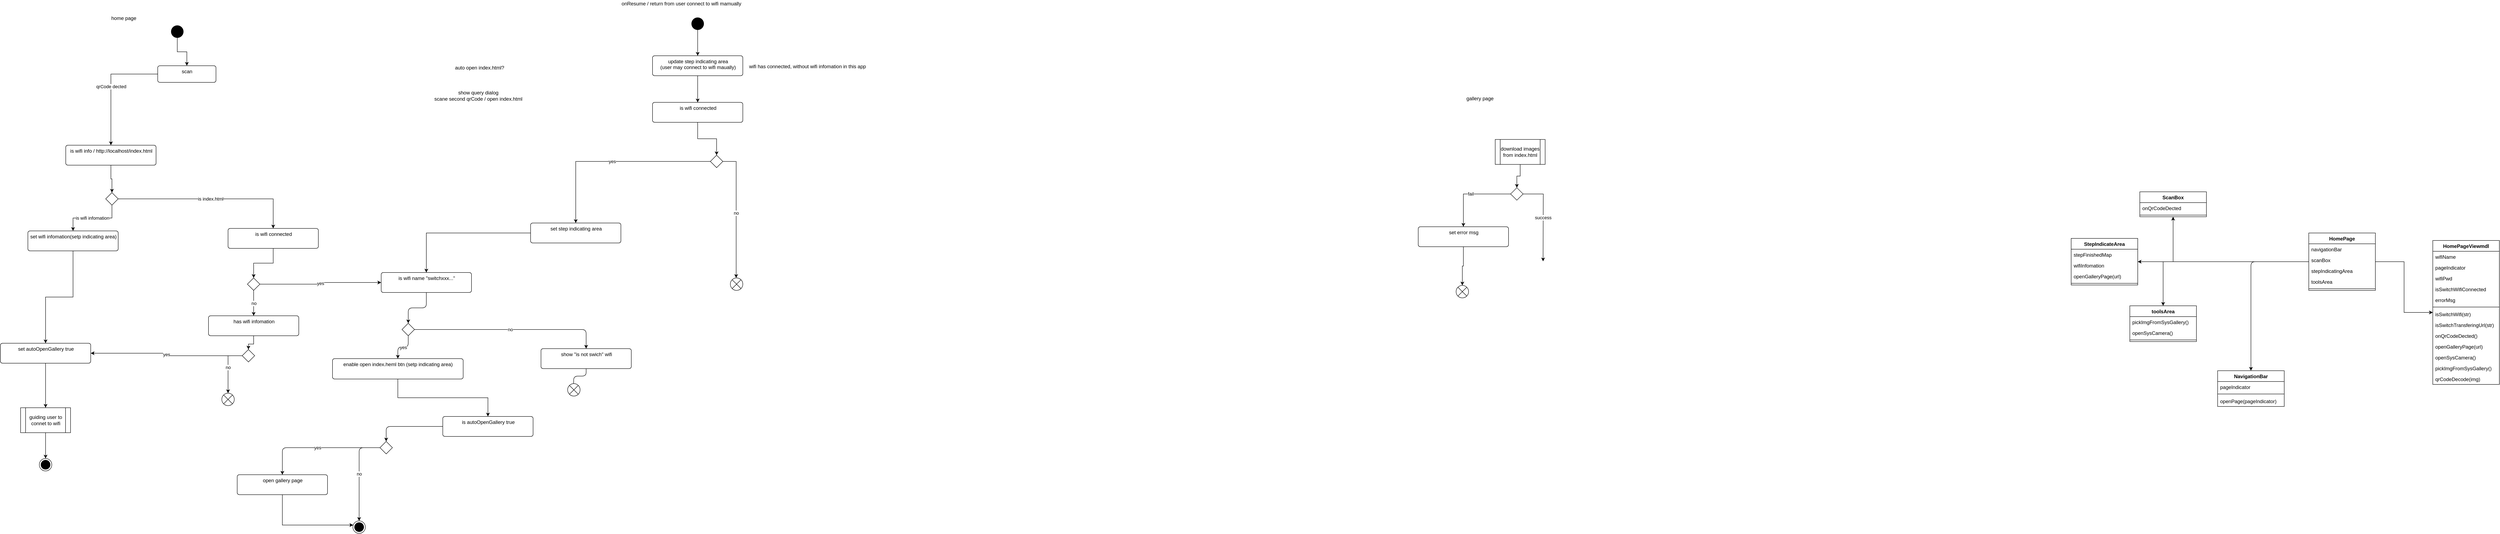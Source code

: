 <mxfile pages="2">
    <diagram id="OugZdQwrAI5UkNm7rxCM" name="HomePage">
        <mxGraphModel dx="7788" dy="1482" grid="0" gridSize="10" guides="1" tooltips="1" connect="1" arrows="1" fold="1" page="0" pageScale="1" pageWidth="1920" pageHeight="1200" math="0" shadow="0">
            <root>
                <mxCell id="0"/>
                <mxCell id="1" parent="0"/>
                <mxCell id="ylTdPXqiKwMk3hmAD5Xc-21" style="rounded=0;orthogonalLoop=1;jettySize=auto;html=1;edgeStyle=orthogonalEdgeStyle;" parent="1" source="ylTdPXqiKwMk3hmAD5Xc-1" target="ylTdPXqiKwMk3hmAD5Xc-5" edge="1">
                    <mxGeometry relative="1" as="geometry"/>
                </mxCell>
                <mxCell id="ylTdPXqiKwMk3hmAD5Xc-23" style="edgeStyle=orthogonalEdgeStyle;rounded=0;orthogonalLoop=1;jettySize=auto;html=1;" parent="1" source="ylTdPXqiKwMk3hmAD5Xc-1" target="ylTdPXqiKwMk3hmAD5Xc-13" edge="1">
                    <mxGeometry relative="1" as="geometry"/>
                </mxCell>
                <mxCell id="oOusf0a7onRS-khIVauf-1" style="edgeStyle=orthogonalEdgeStyle;rounded=0;orthogonalLoop=1;jettySize=auto;html=1;" parent="1" source="ylTdPXqiKwMk3hmAD5Xc-1" target="ylTdPXqiKwMk3hmAD5Xc-98" edge="1">
                    <mxGeometry relative="1" as="geometry"/>
                </mxCell>
                <mxCell id="2" style="edgeStyle=orthogonalEdgeStyle;html=1;" parent="1" source="ylTdPXqiKwMk3hmAD5Xc-1" target="ylTdPXqiKwMk3hmAD5Xc-17" edge="1">
                    <mxGeometry relative="1" as="geometry"/>
                </mxCell>
                <mxCell id="ylTdPXqiKwMk3hmAD5Xc-1" value="HomePage" style="swimlane;fontStyle=1;align=center;verticalAlign=top;childLayout=stackLayout;horizontal=1;startSize=26;horizontalStack=0;resizeParent=1;resizeParentMax=0;resizeLast=0;collapsible=1;marginBottom=0;" parent="1" vertex="1">
                    <mxGeometry x="-875" y="-525" width="160" height="138" as="geometry"/>
                </mxCell>
                <mxCell id="oOusf0a7onRS-khIVauf-19" value="navigationBar" style="text;strokeColor=none;fillColor=none;align=left;verticalAlign=top;spacingLeft=4;spacingRight=4;overflow=hidden;rotatable=0;points=[[0,0.5],[1,0.5]];portConstraint=eastwest;" parent="ylTdPXqiKwMk3hmAD5Xc-1" vertex="1">
                    <mxGeometry y="26" width="160" height="26" as="geometry"/>
                </mxCell>
                <mxCell id="oOusf0a7onRS-khIVauf-17" value="scanBox" style="text;strokeColor=none;fillColor=none;align=left;verticalAlign=top;spacingLeft=4;spacingRight=4;overflow=hidden;rotatable=0;points=[[0,0.5],[1,0.5]];portConstraint=eastwest;" parent="ylTdPXqiKwMk3hmAD5Xc-1" vertex="1">
                    <mxGeometry y="52" width="160" height="26" as="geometry"/>
                </mxCell>
                <mxCell id="oOusf0a7onRS-khIVauf-18" value="stepIndicatingArea" style="text;strokeColor=none;fillColor=none;align=left;verticalAlign=top;spacingLeft=4;spacingRight=4;overflow=hidden;rotatable=0;points=[[0,0.5],[1,0.5]];portConstraint=eastwest;" parent="ylTdPXqiKwMk3hmAD5Xc-1" vertex="1">
                    <mxGeometry y="78" width="160" height="26" as="geometry"/>
                </mxCell>
                <mxCell id="3" value="toolsArea" style="text;strokeColor=none;fillColor=none;align=left;verticalAlign=top;spacingLeft=4;spacingRight=4;overflow=hidden;rotatable=0;points=[[0,0.5],[1,0.5]];portConstraint=eastwest;" parent="ylTdPXqiKwMk3hmAD5Xc-1" vertex="1">
                    <mxGeometry y="104" width="160" height="26" as="geometry"/>
                </mxCell>
                <mxCell id="ylTdPXqiKwMk3hmAD5Xc-3" value="" style="line;strokeWidth=1;fillColor=none;align=left;verticalAlign=middle;spacingTop=-1;spacingLeft=3;spacingRight=3;rotatable=0;labelPosition=right;points=[];portConstraint=eastwest;strokeColor=inherit;" parent="ylTdPXqiKwMk3hmAD5Xc-1" vertex="1">
                    <mxGeometry y="130" width="160" height="8" as="geometry"/>
                </mxCell>
                <mxCell id="ylTdPXqiKwMk3hmAD5Xc-5" value="ScanBox" style="swimlane;fontStyle=1;align=center;verticalAlign=top;childLayout=stackLayout;horizontal=1;startSize=26;horizontalStack=0;resizeParent=1;resizeParentMax=0;resizeLast=0;collapsible=1;marginBottom=0;" parent="1" vertex="1">
                    <mxGeometry x="-1281" y="-624" width="160" height="60" as="geometry"/>
                </mxCell>
                <mxCell id="ylTdPXqiKwMk3hmAD5Xc-6" value="onQrCodeDected" style="text;strokeColor=none;fillColor=none;align=left;verticalAlign=top;spacingLeft=4;spacingRight=4;overflow=hidden;rotatable=0;points=[[0,0.5],[1,0.5]];portConstraint=eastwest;" parent="ylTdPXqiKwMk3hmAD5Xc-5" vertex="1">
                    <mxGeometry y="26" width="160" height="26" as="geometry"/>
                </mxCell>
                <mxCell id="ylTdPXqiKwMk3hmAD5Xc-7" value="" style="line;strokeWidth=1;fillColor=none;align=left;verticalAlign=middle;spacingTop=-1;spacingLeft=3;spacingRight=3;rotatable=0;labelPosition=right;points=[];portConstraint=eastwest;strokeColor=inherit;" parent="ylTdPXqiKwMk3hmAD5Xc-5" vertex="1">
                    <mxGeometry y="52" width="160" height="8" as="geometry"/>
                </mxCell>
                <mxCell id="ylTdPXqiKwMk3hmAD5Xc-9" value="StepIndicateArea" style="swimlane;fontStyle=1;align=center;verticalAlign=top;childLayout=stackLayout;horizontal=1;startSize=26;horizontalStack=0;resizeParent=1;resizeParentMax=0;resizeLast=0;collapsible=1;marginBottom=0;" parent="1" vertex="1">
                    <mxGeometry x="-1446" y="-512" width="160" height="112" as="geometry"/>
                </mxCell>
                <mxCell id="ylTdPXqiKwMk3hmAD5Xc-14" value="stepFinishedMap" style="text;strokeColor=none;fillColor=none;align=left;verticalAlign=top;spacingLeft=4;spacingRight=4;overflow=hidden;rotatable=0;points=[[0,0.5],[1,0.5]];portConstraint=eastwest;" parent="ylTdPXqiKwMk3hmAD5Xc-9" vertex="1">
                    <mxGeometry y="26" width="160" height="26" as="geometry"/>
                </mxCell>
                <mxCell id="oOusf0a7onRS-khIVauf-9" value="wifiInfomation" style="text;strokeColor=none;fillColor=none;align=left;verticalAlign=top;spacingLeft=4;spacingRight=4;overflow=hidden;rotatable=0;points=[[0,0.5],[1,0.5]];portConstraint=eastwest;" parent="ylTdPXqiKwMk3hmAD5Xc-9" vertex="1">
                    <mxGeometry y="52" width="160" height="26" as="geometry"/>
                </mxCell>
                <mxCell id="oOusf0a7onRS-khIVauf-4" value="openGalleryPage(url)" style="text;strokeColor=none;fillColor=none;align=left;verticalAlign=top;spacingLeft=4;spacingRight=4;overflow=hidden;rotatable=0;points=[[0,0.5],[1,0.5]];portConstraint=eastwest;" parent="ylTdPXqiKwMk3hmAD5Xc-9" vertex="1">
                    <mxGeometry y="78" width="160" height="26" as="geometry"/>
                </mxCell>
                <mxCell id="ylTdPXqiKwMk3hmAD5Xc-11" value="" style="line;strokeWidth=1;fillColor=none;align=left;verticalAlign=middle;spacingTop=-1;spacingLeft=3;spacingRight=3;rotatable=0;labelPosition=right;points=[];portConstraint=eastwest;strokeColor=inherit;" parent="ylTdPXqiKwMk3hmAD5Xc-9" vertex="1">
                    <mxGeometry y="104" width="160" height="8" as="geometry"/>
                </mxCell>
                <mxCell id="ylTdPXqiKwMk3hmAD5Xc-13" value="toolsArea" style="swimlane;fontStyle=1;align=center;verticalAlign=top;childLayout=stackLayout;horizontal=1;startSize=26;horizontalStack=0;resizeParent=1;resizeParentMax=0;resizeLast=0;collapsible=1;marginBottom=0;" parent="1" vertex="1">
                    <mxGeometry x="-1305" y="-350" width="160" height="86" as="geometry"/>
                </mxCell>
                <mxCell id="oOusf0a7onRS-khIVauf-8" value="pickImgFromSysGallery()" style="text;strokeColor=none;fillColor=none;align=left;verticalAlign=top;spacingLeft=4;spacingRight=4;overflow=hidden;rotatable=0;points=[[0,0.5],[1,0.5]];portConstraint=eastwest;" parent="ylTdPXqiKwMk3hmAD5Xc-13" vertex="1">
                    <mxGeometry y="26" width="160" height="26" as="geometry"/>
                </mxCell>
                <mxCell id="oOusf0a7onRS-khIVauf-5" value="openSysCamera()" style="text;strokeColor=none;fillColor=none;align=left;verticalAlign=top;spacingLeft=4;spacingRight=4;overflow=hidden;rotatable=0;points=[[0,0.5],[1,0.5]];portConstraint=eastwest;" parent="ylTdPXqiKwMk3hmAD5Xc-13" vertex="1">
                    <mxGeometry y="52" width="160" height="26" as="geometry"/>
                </mxCell>
                <mxCell id="ylTdPXqiKwMk3hmAD5Xc-15" value="" style="line;strokeWidth=1;fillColor=none;align=left;verticalAlign=middle;spacingTop=-1;spacingLeft=3;spacingRight=3;rotatable=0;labelPosition=right;points=[];portConstraint=eastwest;strokeColor=inherit;" parent="ylTdPXqiKwMk3hmAD5Xc-13" vertex="1">
                    <mxGeometry y="78" width="160" height="8" as="geometry"/>
                </mxCell>
                <mxCell id="ylTdPXqiKwMk3hmAD5Xc-17" value="NavigationBar" style="swimlane;fontStyle=1;align=center;verticalAlign=top;childLayout=stackLayout;horizontal=1;startSize=26;horizontalStack=0;resizeParent=1;resizeParentMax=0;resizeLast=0;collapsible=1;marginBottom=0;" parent="1" vertex="1">
                    <mxGeometry x="-1094" y="-194" width="160" height="86" as="geometry"/>
                </mxCell>
                <mxCell id="oOusf0a7onRS-khIVauf-6" value="pageIndicator" style="text;strokeColor=none;fillColor=none;align=left;verticalAlign=top;spacingLeft=4;spacingRight=4;overflow=hidden;rotatable=0;points=[[0,0.5],[1,0.5]];portConstraint=eastwest;" parent="ylTdPXqiKwMk3hmAD5Xc-17" vertex="1">
                    <mxGeometry y="26" width="160" height="26" as="geometry"/>
                </mxCell>
                <mxCell id="ylTdPXqiKwMk3hmAD5Xc-19" value="" style="line;strokeWidth=1;fillColor=none;align=left;verticalAlign=middle;spacingTop=-1;spacingLeft=3;spacingRight=3;rotatable=0;labelPosition=right;points=[];portConstraint=eastwest;strokeColor=inherit;" parent="ylTdPXqiKwMk3hmAD5Xc-17" vertex="1">
                    <mxGeometry y="52" width="160" height="8" as="geometry"/>
                </mxCell>
                <mxCell id="ylTdPXqiKwMk3hmAD5Xc-18" value="openPage(pageIndicator)" style="text;strokeColor=none;fillColor=none;align=left;verticalAlign=top;spacingLeft=4;spacingRight=4;overflow=hidden;rotatable=0;points=[[0,0.5],[1,0.5]];portConstraint=eastwest;" parent="ylTdPXqiKwMk3hmAD5Xc-17" vertex="1">
                    <mxGeometry y="60" width="160" height="26" as="geometry"/>
                </mxCell>
                <mxCell id="ylTdPXqiKwMk3hmAD5Xc-22" style="edgeStyle=orthogonalEdgeStyle;rounded=0;orthogonalLoop=1;jettySize=auto;html=1;" parent="1" source="ylTdPXqiKwMk3hmAD5Xc-1" target="ylTdPXqiKwMk3hmAD5Xc-9" edge="1">
                    <mxGeometry relative="1" as="geometry">
                        <mxPoint x="-875" y="-480.845" as="sourcePoint"/>
                    </mxGeometry>
                </mxCell>
                <mxCell id="ylTdPXqiKwMk3hmAD5Xc-82" style="edgeStyle=orthogonalEdgeStyle;rounded=0;orthogonalLoop=1;jettySize=auto;html=1;" parent="1" source="8" target="ylTdPXqiKwMk3hmAD5Xc-28" edge="1">
                    <mxGeometry relative="1" as="geometry">
                        <mxPoint x="-5971.283" y="-988.003" as="sourcePoint"/>
                    </mxGeometry>
                </mxCell>
                <mxCell id="ylTdPXqiKwMk3hmAD5Xc-28" value="scan" style="html=1;align=center;verticalAlign=top;rounded=1;absoluteArcSize=1;arcSize=10;dashed=0;" parent="1" vertex="1">
                    <mxGeometry x="-6044" y="-927" width="140" height="40" as="geometry"/>
                </mxCell>
                <mxCell id="ylTdPXqiKwMk3hmAD5Xc-37" style="rounded=0;orthogonalLoop=1;jettySize=auto;html=1;edgeStyle=orthogonalEdgeStyle;" parent="1" source="ylTdPXqiKwMk3hmAD5Xc-29" target="ylTdPXqiKwMk3hmAD5Xc-36" edge="1">
                    <mxGeometry relative="1" as="geometry"/>
                </mxCell>
                <mxCell id="ylTdPXqiKwMk3hmAD5Xc-29" value="is wifi info / http://localhost/index.html" style="html=1;align=center;verticalAlign=top;rounded=1;absoluteArcSize=1;arcSize=10;dashed=0;" parent="1" vertex="1">
                    <mxGeometry x="-6265" y="-736" width="217" height="48" as="geometry"/>
                </mxCell>
                <mxCell id="ylTdPXqiKwMk3hmAD5Xc-34" value="qrCode dected" style="edgeStyle=orthogonalEdgeStyle;rounded=0;orthogonalLoop=1;jettySize=auto;html=1;" parent="1" source="ylTdPXqiKwMk3hmAD5Xc-28" target="ylTdPXqiKwMk3hmAD5Xc-29" edge="1">
                    <mxGeometry relative="1" as="geometry">
                        <mxPoint x="-6120.669" y="-822.669" as="sourcePoint"/>
                    </mxGeometry>
                </mxCell>
                <mxCell id="ylTdPXqiKwMk3hmAD5Xc-39" value="is wifi infomation" style="edgeStyle=orthogonalEdgeStyle;rounded=0;orthogonalLoop=1;jettySize=auto;html=1;" parent="1" source="ylTdPXqiKwMk3hmAD5Xc-36" target="ylTdPXqiKwMk3hmAD5Xc-38" edge="1">
                    <mxGeometry relative="1" as="geometry"/>
                </mxCell>
                <mxCell id="ylTdPXqiKwMk3hmAD5Xc-62" value="is index.html" style="edgeStyle=orthogonalEdgeStyle;rounded=0;orthogonalLoop=1;jettySize=auto;html=1;" parent="1" source="ylTdPXqiKwMk3hmAD5Xc-36" target="ylTdPXqiKwMk3hmAD5Xc-54" edge="1">
                    <mxGeometry relative="1" as="geometry"/>
                </mxCell>
                <mxCell id="ylTdPXqiKwMk3hmAD5Xc-36" value="" style="rhombus;" parent="1" vertex="1">
                    <mxGeometry x="-6169" y="-622" width="30" height="30" as="geometry"/>
                </mxCell>
                <mxCell id="ylTdPXqiKwMk3hmAD5Xc-43" style="edgeStyle=orthogonalEdgeStyle;rounded=0;orthogonalLoop=1;jettySize=auto;html=1;entryX=0.5;entryY=0;entryDx=0;entryDy=0;" parent="1" source="ylTdPXqiKwMk3hmAD5Xc-38" target="31" edge="1">
                    <mxGeometry relative="1" as="geometry">
                        <mxPoint x="-6291.5" y="-436" as="targetPoint"/>
                    </mxGeometry>
                </mxCell>
                <mxCell id="ylTdPXqiKwMk3hmAD5Xc-38" value="set wifi infomation(setp indicating area)" style="html=1;align=center;verticalAlign=top;rounded=1;absoluteArcSize=1;arcSize=10;dashed=0;" parent="1" vertex="1">
                    <mxGeometry x="-6356" y="-530" width="217" height="48" as="geometry"/>
                </mxCell>
                <mxCell id="ylTdPXqiKwMk3hmAD5Xc-48" style="edgeStyle=orthogonalEdgeStyle;rounded=0;orthogonalLoop=1;jettySize=auto;html=1;" parent="1" source="ylTdPXqiKwMk3hmAD5Xc-89" target="ylTdPXqiKwMk3hmAD5Xc-44" edge="1">
                    <mxGeometry relative="1" as="geometry">
                        <mxPoint x="-4688" y="-768" as="sourcePoint"/>
                    </mxGeometry>
                </mxCell>
                <mxCell id="ylTdPXqiKwMk3hmAD5Xc-50" value="yes" style="edgeStyle=orthogonalEdgeStyle;rounded=0;orthogonalLoop=1;jettySize=auto;html=1;" parent="1" source="ylTdPXqiKwMk3hmAD5Xc-44" target="ylTdPXqiKwMk3hmAD5Xc-49" edge="1">
                    <mxGeometry relative="1" as="geometry"/>
                </mxCell>
                <mxCell id="ylTdPXqiKwMk3hmAD5Xc-52" value="no" style="edgeStyle=orthogonalEdgeStyle;rounded=0;orthogonalLoop=1;jettySize=auto;html=1;" parent="1" source="ylTdPXqiKwMk3hmAD5Xc-44" target="21" edge="1">
                    <mxGeometry relative="1" as="geometry">
                        <mxPoint x="-4548" y="-512" as="targetPoint"/>
                        <Array as="points">
                            <mxPoint x="-4654" y="-697"/>
                            <mxPoint x="-4654" y="-416"/>
                        </Array>
                    </mxGeometry>
                </mxCell>
                <mxCell id="ylTdPXqiKwMk3hmAD5Xc-44" value="" style="rhombus;" parent="1" vertex="1">
                    <mxGeometry x="-4716" y="-712" width="30" height="30" as="geometry"/>
                </mxCell>
                <mxCell id="ylTdPXqiKwMk3hmAD5Xc-45" value="onResume / return from user connect to wifi mamually" style="text;html=1;align=center;verticalAlign=middle;resizable=0;points=[];autosize=1;strokeColor=none;fillColor=none;" parent="1" vertex="1">
                    <mxGeometry x="-4935" y="-1085" width="297" height="18" as="geometry"/>
                </mxCell>
                <mxCell id="ylTdPXqiKwMk3hmAD5Xc-88" style="edgeStyle=orthogonalEdgeStyle;rounded=0;orthogonalLoop=1;jettySize=auto;html=1;" parent="1" source="ylTdPXqiKwMk3hmAD5Xc-46" target="ylTdPXqiKwMk3hmAD5Xc-89" edge="1">
                    <mxGeometry relative="1" as="geometry"/>
                </mxCell>
                <mxCell id="ylTdPXqiKwMk3hmAD5Xc-46" value="update step indicating area&lt;br&gt;(user may connect to wifi maually)" style="html=1;align=center;verticalAlign=top;rounded=1;absoluteArcSize=1;arcSize=10;dashed=0;" parent="1" vertex="1">
                    <mxGeometry x="-4855" y="-951" width="217" height="48" as="geometry"/>
                </mxCell>
                <mxCell id="ylTdPXqiKwMk3hmAD5Xc-94" style="edgeStyle=orthogonalEdgeStyle;rounded=0;orthogonalLoop=1;jettySize=auto;html=1;" parent="1" source="ylTdPXqiKwMk3hmAD5Xc-49" target="ylTdPXqiKwMk3hmAD5Xc-92" edge="1">
                    <mxGeometry relative="1" as="geometry"/>
                </mxCell>
                <mxCell id="ylTdPXqiKwMk3hmAD5Xc-49" value="set step indicating area" style="html=1;align=center;verticalAlign=top;rounded=1;absoluteArcSize=1;arcSize=10;dashed=0;" parent="1" vertex="1">
                    <mxGeometry x="-5148" y="-549" width="217" height="48" as="geometry"/>
                </mxCell>
                <mxCell id="ylTdPXqiKwMk3hmAD5Xc-78" style="edgeStyle=orthogonalEdgeStyle;rounded=0;orthogonalLoop=1;jettySize=auto;html=1;" parent="1" source="ylTdPXqiKwMk3hmAD5Xc-51" target="ylTdPXqiKwMk3hmAD5Xc-79" edge="1">
                    <mxGeometry relative="1" as="geometry">
                        <mxPoint x="-2973.87" y="-571.391" as="targetPoint"/>
                    </mxGeometry>
                </mxCell>
                <mxCell id="ylTdPXqiKwMk3hmAD5Xc-51" value="set error msg" style="html=1;align=center;verticalAlign=top;rounded=1;absoluteArcSize=1;arcSize=10;dashed=0;" parent="1" vertex="1">
                    <mxGeometry x="-3015" y="-540" width="217" height="48" as="geometry"/>
                </mxCell>
                <mxCell id="ylTdPXqiKwMk3hmAD5Xc-53" style="edgeStyle=orthogonalEdgeStyle;rounded=0;orthogonalLoop=1;jettySize=auto;html=1;" parent="1" source="ylTdPXqiKwMk3hmAD5Xc-54" target="ylTdPXqiKwMk3hmAD5Xc-67" edge="1">
                    <mxGeometry relative="1" as="geometry">
                        <mxPoint x="-5744" y="-421" as="targetPoint"/>
                    </mxGeometry>
                </mxCell>
                <mxCell id="ylTdPXqiKwMk3hmAD5Xc-54" value="is wifi connected" style="html=1;align=center;verticalAlign=top;rounded=1;absoluteArcSize=1;arcSize=10;dashed=0;" parent="1" vertex="1">
                    <mxGeometry x="-5875" y="-536" width="217" height="48" as="geometry"/>
                </mxCell>
                <mxCell id="ylTdPXqiKwMk3hmAD5Xc-55" style="edgeStyle=orthogonalEdgeStyle;rounded=0;orthogonalLoop=1;jettySize=auto;html=1;" parent="1" source="ylTdPXqiKwMk3hmAD5Xc-56" target="25" edge="1">
                    <mxGeometry relative="1" as="geometry">
                        <mxPoint x="-5479.218" y="-154.0" as="targetPoint"/>
                    </mxGeometry>
                </mxCell>
                <mxCell id="ylTdPXqiKwMk3hmAD5Xc-56" value="enable open index.heml btn (setp indicating area)" style="html=1;align=center;verticalAlign=top;rounded=1;absoluteArcSize=1;arcSize=10;dashed=0;" parent="1" vertex="1">
                    <mxGeometry x="-5624" y="-223" width="314" height="49" as="geometry"/>
                </mxCell>
                <mxCell id="ylTdPXqiKwMk3hmAD5Xc-57" value="success" style="edgeStyle=orthogonalEdgeStyle;rounded=0;orthogonalLoop=1;jettySize=auto;html=1;" parent="1" source="ylTdPXqiKwMk3hmAD5Xc-59" edge="1">
                    <mxGeometry relative="1" as="geometry">
                        <mxPoint x="-2715" y="-456.81" as="targetPoint"/>
                    </mxGeometry>
                </mxCell>
                <mxCell id="ylTdPXqiKwMk3hmAD5Xc-58" value="fail" style="edgeStyle=orthogonalEdgeStyle;rounded=0;orthogonalLoop=1;jettySize=auto;html=1;" parent="1" source="ylTdPXqiKwMk3hmAD5Xc-59" target="ylTdPXqiKwMk3hmAD5Xc-51" edge="1">
                    <mxGeometry relative="1" as="geometry">
                        <mxPoint x="-2506" y="-545.772" as="targetPoint"/>
                    </mxGeometry>
                </mxCell>
                <mxCell id="ylTdPXqiKwMk3hmAD5Xc-59" value="" style="rhombus;" parent="1" vertex="1">
                    <mxGeometry x="-2793" y="-633.81" width="30" height="30" as="geometry"/>
                </mxCell>
                <mxCell id="ylTdPXqiKwMk3hmAD5Xc-81" style="edgeStyle=orthogonalEdgeStyle;rounded=0;orthogonalLoop=1;jettySize=auto;html=1;" parent="1" source="ylTdPXqiKwMk3hmAD5Xc-60" target="9" edge="1">
                    <mxGeometry relative="1" as="geometry">
                        <mxPoint x="-5526.14" y="117.809" as="targetPoint"/>
                        <Array as="points">
                            <mxPoint x="-5744" y="177"/>
                        </Array>
                    </mxGeometry>
                </mxCell>
                <mxCell id="ylTdPXqiKwMk3hmAD5Xc-60" value="open gallery page" style="html=1;align=center;verticalAlign=top;rounded=1;absoluteArcSize=1;arcSize=10;dashed=0;" parent="1" vertex="1">
                    <mxGeometry x="-5853" y="56" width="217" height="48" as="geometry"/>
                </mxCell>
                <mxCell id="ylTdPXqiKwMk3hmAD5Xc-72" style="edgeStyle=orthogonalEdgeStyle;rounded=0;orthogonalLoop=1;jettySize=auto;html=1;" parent="1" source="ylTdPXqiKwMk3hmAD5Xc-66" target="ylTdPXqiKwMk3hmAD5Xc-69" edge="1">
                    <mxGeometry relative="1" as="geometry"/>
                </mxCell>
                <mxCell id="ylTdPXqiKwMk3hmAD5Xc-66" value="has wifi infomation" style="html=1;align=center;verticalAlign=top;rounded=1;absoluteArcSize=1;arcSize=10;dashed=0;" parent="1" vertex="1">
                    <mxGeometry x="-5922" y="-326" width="217" height="48" as="geometry"/>
                </mxCell>
                <mxCell id="ylTdPXqiKwMk3hmAD5Xc-68" value="no" style="rounded=0;orthogonalLoop=1;jettySize=auto;html=1;edgeStyle=orthogonalEdgeStyle;" parent="1" source="ylTdPXqiKwMk3hmAD5Xc-67" target="ylTdPXqiKwMk3hmAD5Xc-66" edge="1">
                    <mxGeometry relative="1" as="geometry"/>
                </mxCell>
                <mxCell id="ylTdPXqiKwMk3hmAD5Xc-71" value="yes" style="edgeStyle=orthogonalEdgeStyle;rounded=0;orthogonalLoop=1;jettySize=auto;html=1;" parent="1" source="ylTdPXqiKwMk3hmAD5Xc-67" target="ylTdPXqiKwMk3hmAD5Xc-92" edge="1">
                    <mxGeometry relative="1" as="geometry">
                        <mxPoint x="-5586.375" y="-331" as="targetPoint"/>
                    </mxGeometry>
                </mxCell>
                <mxCell id="ylTdPXqiKwMk3hmAD5Xc-67" value="" style="rhombus;" parent="1" vertex="1">
                    <mxGeometry x="-5828.5" y="-417" width="30" height="30" as="geometry"/>
                </mxCell>
                <mxCell id="ylTdPXqiKwMk3hmAD5Xc-73" value="yes" style="edgeStyle=orthogonalEdgeStyle;rounded=0;orthogonalLoop=1;jettySize=auto;html=1;" parent="1" source="ylTdPXqiKwMk3hmAD5Xc-69" target="31" edge="1">
                    <mxGeometry relative="1" as="geometry">
                        <mxPoint x="-6230.115" y="-388" as="targetPoint"/>
                    </mxGeometry>
                </mxCell>
                <mxCell id="ylTdPXqiKwMk3hmAD5Xc-74" value="no" style="edgeStyle=orthogonalEdgeStyle;rounded=0;orthogonalLoop=1;jettySize=auto;html=1;" parent="1" source="ylTdPXqiKwMk3hmAD5Xc-69" target="22" edge="1">
                    <mxGeometry relative="1" as="geometry">
                        <mxPoint x="-5848" y="-137" as="targetPoint"/>
                    </mxGeometry>
                </mxCell>
                <mxCell id="ylTdPXqiKwMk3hmAD5Xc-69" value="" style="rhombus;" parent="1" vertex="1">
                    <mxGeometry x="-5841" y="-245" width="30" height="30" as="geometry"/>
                </mxCell>
                <mxCell id="ylTdPXqiKwMk3hmAD5Xc-77" style="edgeStyle=orthogonalEdgeStyle;rounded=0;orthogonalLoop=1;jettySize=auto;html=1;" parent="1" source="ylTdPXqiKwMk3hmAD5Xc-76" target="ylTdPXqiKwMk3hmAD5Xc-59" edge="1">
                    <mxGeometry relative="1" as="geometry">
                        <mxPoint x="-2377" y="-618.812" as="sourcePoint"/>
                    </mxGeometry>
                </mxCell>
                <mxCell id="ylTdPXqiKwMk3hmAD5Xc-76" value="&lt;span style=&quot;&quot;&gt;download images from index.html&lt;/span&gt;" style="shape=process;whiteSpace=wrap;html=1;backgroundOutline=1;" parent="1" vertex="1">
                    <mxGeometry x="-2830" y="-749.81" width="120" height="60" as="geometry"/>
                </mxCell>
                <mxCell id="ylTdPXqiKwMk3hmAD5Xc-79" value="" style="shape=sumEllipse;perimeter=ellipsePerimeter;whiteSpace=wrap;html=1;backgroundOutline=1;" parent="1" vertex="1">
                    <mxGeometry x="-2924.0" y="-399.001" width="30" height="30" as="geometry"/>
                </mxCell>
                <mxCell id="ylTdPXqiKwMk3hmAD5Xc-85" style="edgeStyle=orthogonalEdgeStyle;rounded=0;orthogonalLoop=1;jettySize=auto;html=1;" parent="1" source="11" target="ylTdPXqiKwMk3hmAD5Xc-46" edge="1">
                    <mxGeometry relative="1" as="geometry">
                        <mxPoint x="-4753.083" y="-1019.028" as="sourcePoint"/>
                    </mxGeometry>
                </mxCell>
                <mxCell id="ylTdPXqiKwMk3hmAD5Xc-89" value="is wifi connected" style="html=1;align=center;verticalAlign=top;rounded=1;absoluteArcSize=1;arcSize=10;dashed=0;" parent="1" vertex="1">
                    <mxGeometry x="-4855" y="-839" width="217" height="48" as="geometry"/>
                </mxCell>
                <mxCell id="12" style="edgeStyle=orthogonalEdgeStyle;html=1;" edge="1" parent="1" source="ylTdPXqiKwMk3hmAD5Xc-92" target="14">
                    <mxGeometry relative="1" as="geometry"/>
                </mxCell>
                <mxCell id="ylTdPXqiKwMk3hmAD5Xc-92" value="is wifi name &quot;switchxxx...&quot;" style="html=1;align=center;verticalAlign=top;rounded=1;absoluteArcSize=1;arcSize=10;dashed=0;" parent="1" vertex="1">
                    <mxGeometry x="-5507" y="-430" width="217" height="48" as="geometry"/>
                </mxCell>
                <mxCell id="ylTdPXqiKwMk3hmAD5Xc-93" value="wifi has connected, without wifi infomation in this app" style="text;html=1;align=center;verticalAlign=middle;resizable=0;points=[];autosize=1;strokeColor=none;fillColor=none;" parent="1" vertex="1">
                    <mxGeometry x="-4633" y="-938" width="299" height="26" as="geometry"/>
                </mxCell>
                <mxCell id="ylTdPXqiKwMk3hmAD5Xc-96" value="auto open index.html?" style="text;html=1;align=center;verticalAlign=middle;resizable=0;points=[];autosize=1;strokeColor=none;fillColor=none;" parent="1" vertex="1">
                    <mxGeometry x="-5339" y="-935" width="136" height="26" as="geometry"/>
                </mxCell>
                <mxCell id="ylTdPXqiKwMk3hmAD5Xc-97" value="show query dialog&lt;br&gt;scane second qrCode / open index.html" style="text;html=1;align=center;verticalAlign=middle;resizable=0;points=[];autosize=1;strokeColor=none;fillColor=none;" parent="1" vertex="1">
                    <mxGeometry x="-5389" y="-876" width="229" height="41" as="geometry"/>
                </mxCell>
                <mxCell id="ylTdPXqiKwMk3hmAD5Xc-98" value="HomePageViewmdl" style="swimlane;fontStyle=1;align=center;verticalAlign=top;childLayout=stackLayout;horizontal=1;startSize=26;horizontalStack=0;resizeParent=1;resizeParentMax=0;resizeLast=0;collapsible=1;marginBottom=0;" parent="1" vertex="1">
                    <mxGeometry x="-577" y="-507" width="160" height="346" as="geometry"/>
                </mxCell>
                <mxCell id="ylTdPXqiKwMk3hmAD5Xc-99" value="wifiName" style="text;strokeColor=none;fillColor=none;align=left;verticalAlign=top;spacingLeft=4;spacingRight=4;overflow=hidden;rotatable=0;points=[[0,0.5],[1,0.5]];portConstraint=eastwest;" parent="ylTdPXqiKwMk3hmAD5Xc-98" vertex="1">
                    <mxGeometry y="26" width="160" height="26" as="geometry"/>
                </mxCell>
                <mxCell id="oOusf0a7onRS-khIVauf-16" value="pageIndicator" style="text;strokeColor=none;fillColor=none;align=left;verticalAlign=top;spacingLeft=4;spacingRight=4;overflow=hidden;rotatable=0;points=[[0,0.5],[1,0.5]];portConstraint=eastwest;" parent="ylTdPXqiKwMk3hmAD5Xc-98" vertex="1">
                    <mxGeometry y="52" width="160" height="26" as="geometry"/>
                </mxCell>
                <mxCell id="ylTdPXqiKwMk3hmAD5Xc-102" value="wifiPwd" style="text;strokeColor=none;fillColor=none;align=left;verticalAlign=top;spacingLeft=4;spacingRight=4;overflow=hidden;rotatable=0;points=[[0,0.5],[1,0.5]];portConstraint=eastwest;" parent="ylTdPXqiKwMk3hmAD5Xc-98" vertex="1">
                    <mxGeometry y="78" width="160" height="26" as="geometry"/>
                </mxCell>
                <mxCell id="ylTdPXqiKwMk3hmAD5Xc-103" value="isSwitchWifiConnected" style="text;strokeColor=none;fillColor=none;align=left;verticalAlign=top;spacingLeft=4;spacingRight=4;overflow=hidden;rotatable=0;points=[[0,0.5],[1,0.5]];portConstraint=eastwest;" parent="ylTdPXqiKwMk3hmAD5Xc-98" vertex="1">
                    <mxGeometry y="104" width="160" height="26" as="geometry"/>
                </mxCell>
                <mxCell id="ylTdPXqiKwMk3hmAD5Xc-109" value="errorMsg" style="text;strokeColor=none;fillColor=none;align=left;verticalAlign=top;spacingLeft=4;spacingRight=4;overflow=hidden;rotatable=0;points=[[0,0.5],[1,0.5]];portConstraint=eastwest;" parent="ylTdPXqiKwMk3hmAD5Xc-98" vertex="1">
                    <mxGeometry y="130" width="160" height="26" as="geometry"/>
                </mxCell>
                <mxCell id="ylTdPXqiKwMk3hmAD5Xc-100" value="" style="line;strokeWidth=1;fillColor=none;align=left;verticalAlign=middle;spacingTop=-1;spacingLeft=3;spacingRight=3;rotatable=0;labelPosition=right;points=[];portConstraint=eastwest;strokeColor=inherit;" parent="ylTdPXqiKwMk3hmAD5Xc-98" vertex="1">
                    <mxGeometry y="156" width="160" height="8" as="geometry"/>
                </mxCell>
                <mxCell id="ylTdPXqiKwMk3hmAD5Xc-106" value="isSwitchWifi(str)" style="text;strokeColor=none;fillColor=none;align=left;verticalAlign=top;spacingLeft=4;spacingRight=4;overflow=hidden;rotatable=0;points=[[0,0.5],[1,0.5]];portConstraint=eastwest;" parent="ylTdPXqiKwMk3hmAD5Xc-98" vertex="1">
                    <mxGeometry y="164" width="160" height="26" as="geometry"/>
                </mxCell>
                <mxCell id="ylTdPXqiKwMk3hmAD5Xc-107" value="isSwitchTransferingUrl(str)" style="text;strokeColor=none;fillColor=none;align=left;verticalAlign=top;spacingLeft=4;spacingRight=4;overflow=hidden;rotatable=0;points=[[0,0.5],[1,0.5]];portConstraint=eastwest;" parent="ylTdPXqiKwMk3hmAD5Xc-98" vertex="1">
                    <mxGeometry y="190" width="160" height="26" as="geometry"/>
                </mxCell>
                <mxCell id="oOusf0a7onRS-khIVauf-2" value="onQrCodeDected()" style="text;strokeColor=none;fillColor=none;align=left;verticalAlign=top;spacingLeft=4;spacingRight=4;overflow=hidden;rotatable=0;points=[[0,0.5],[1,0.5]];portConstraint=eastwest;" parent="ylTdPXqiKwMk3hmAD5Xc-98" vertex="1">
                    <mxGeometry y="216" width="160" height="26" as="geometry"/>
                </mxCell>
                <mxCell id="ylTdPXqiKwMk3hmAD5Xc-108" value="openGalleryPage(url)" style="text;strokeColor=none;fillColor=none;align=left;verticalAlign=top;spacingLeft=4;spacingRight=4;overflow=hidden;rotatable=0;points=[[0,0.5],[1,0.5]];portConstraint=eastwest;" parent="ylTdPXqiKwMk3hmAD5Xc-98" vertex="1">
                    <mxGeometry y="242" width="160" height="26" as="geometry"/>
                </mxCell>
                <mxCell id="ylTdPXqiKwMk3hmAD5Xc-101" value="openSysCamera()" style="text;strokeColor=none;fillColor=none;align=left;verticalAlign=top;spacingLeft=4;spacingRight=4;overflow=hidden;rotatable=0;points=[[0,0.5],[1,0.5]];portConstraint=eastwest;" parent="ylTdPXqiKwMk3hmAD5Xc-98" vertex="1">
                    <mxGeometry y="268" width="160" height="26" as="geometry"/>
                </mxCell>
                <mxCell id="ylTdPXqiKwMk3hmAD5Xc-104" value="pickImgFromSysGallery()" style="text;strokeColor=none;fillColor=none;align=left;verticalAlign=top;spacingLeft=4;spacingRight=4;overflow=hidden;rotatable=0;points=[[0,0.5],[1,0.5]];portConstraint=eastwest;" parent="ylTdPXqiKwMk3hmAD5Xc-98" vertex="1">
                    <mxGeometry y="294" width="160" height="26" as="geometry"/>
                </mxCell>
                <mxCell id="ylTdPXqiKwMk3hmAD5Xc-105" value="qrCodeDecode(img)" style="text;strokeColor=none;fillColor=none;align=left;verticalAlign=top;spacingLeft=4;spacingRight=4;overflow=hidden;rotatable=0;points=[[0,0.5],[1,0.5]];portConstraint=eastwest;" parent="ylTdPXqiKwMk3hmAD5Xc-98" vertex="1">
                    <mxGeometry y="320" width="160" height="26" as="geometry"/>
                </mxCell>
                <mxCell id="7" style="edgeStyle=orthogonalEdgeStyle;html=1;" edge="1" parent="1" source="5" target="6">
                    <mxGeometry relative="1" as="geometry"/>
                </mxCell>
                <mxCell id="5" value="&lt;span&gt;guiding user to connet to wifi&lt;/span&gt;" style="shape=process;whiteSpace=wrap;html=1;backgroundOutline=1;" vertex="1" parent="1">
                    <mxGeometry x="-6373.5" y="-105" width="120" height="60" as="geometry"/>
                </mxCell>
                <mxCell id="6" value="" style="ellipse;html=1;shape=endState;fillColor=#000000;strokeColor=#000000;" vertex="1" parent="1">
                    <mxGeometry x="-6328.5" y="17" width="30" height="30" as="geometry"/>
                </mxCell>
                <mxCell id="8" value="" style="ellipse;fillColor=#000000;strokeColor=none;" vertex="1" parent="1">
                    <mxGeometry x="-6012" y="-1024" width="30" height="30" as="geometry"/>
                </mxCell>
                <mxCell id="9" value="" style="ellipse;html=1;shape=endState;fillColor=#000000;strokeColor=#000000;" vertex="1" parent="1">
                    <mxGeometry x="-5575" y="167.0" width="30" height="30" as="geometry"/>
                </mxCell>
                <mxCell id="11" value="" style="ellipse;fillColor=#000000;strokeColor=none;" vertex="1" parent="1">
                    <mxGeometry x="-4761.5" y="-1043" width="30" height="30" as="geometry"/>
                </mxCell>
                <mxCell id="15" value="yes" style="edgeStyle=orthogonalEdgeStyle;html=1;" edge="1" parent="1" source="14" target="ylTdPXqiKwMk3hmAD5Xc-56">
                    <mxGeometry relative="1" as="geometry"/>
                </mxCell>
                <mxCell id="17" value="no" style="edgeStyle=orthogonalEdgeStyle;html=1;" edge="1" parent="1" source="14" target="16">
                    <mxGeometry relative="1" as="geometry"/>
                </mxCell>
                <mxCell id="14" value="" style="rhombus;" vertex="1" parent="1">
                    <mxGeometry x="-5457" y="-308" width="30" height="30" as="geometry"/>
                </mxCell>
                <mxCell id="20" style="edgeStyle=orthogonalEdgeStyle;html=1;entryX=0.483;entryY=0.551;entryDx=0;entryDy=0;entryPerimeter=0;" edge="1" parent="1" source="16" target="19">
                    <mxGeometry relative="1" as="geometry"/>
                </mxCell>
                <mxCell id="16" value="show &quot;is not swich&quot; wifi" style="html=1;align=center;verticalAlign=top;rounded=1;absoluteArcSize=1;arcSize=10;dashed=0;" vertex="1" parent="1">
                    <mxGeometry x="-5123" y="-247" width="217" height="48" as="geometry"/>
                </mxCell>
                <mxCell id="19" value="" style="shape=sumEllipse;perimeter=ellipsePerimeter;whiteSpace=wrap;html=1;backgroundOutline=1;" vertex="1" parent="1">
                    <mxGeometry x="-5059.0" y="-163.001" width="30" height="30" as="geometry"/>
                </mxCell>
                <mxCell id="21" value="" style="shape=sumEllipse;perimeter=ellipsePerimeter;whiteSpace=wrap;html=1;backgroundOutline=1;" vertex="1" parent="1">
                    <mxGeometry x="-4668.0" y="-417.001" width="30" height="30" as="geometry"/>
                </mxCell>
                <mxCell id="22" value="" style="shape=sumEllipse;perimeter=ellipsePerimeter;whiteSpace=wrap;html=1;backgroundOutline=1;" vertex="1" parent="1">
                    <mxGeometry x="-5890.0" y="-140.001" width="30" height="30" as="geometry"/>
                </mxCell>
                <mxCell id="23" value="gallery page" style="text;html=1;align=center;verticalAlign=middle;resizable=0;points=[];autosize=1;strokeColor=none;fillColor=none;" vertex="1" parent="1">
                    <mxGeometry x="-2905" y="-857" width="75" height="18" as="geometry"/>
                </mxCell>
                <mxCell id="24" value="home page" style="text;html=1;align=center;verticalAlign=middle;resizable=0;points=[];autosize=1;strokeColor=none;fillColor=none;" vertex="1" parent="1">
                    <mxGeometry x="-6161" y="-1050" width="70" height="18" as="geometry"/>
                </mxCell>
                <mxCell id="27" style="edgeStyle=orthogonalEdgeStyle;html=1;" edge="1" parent="1" source="25" target="26">
                    <mxGeometry relative="1" as="geometry">
                        <mxPoint x="-5495" y="-9" as="targetPoint"/>
                    </mxGeometry>
                </mxCell>
                <mxCell id="25" value="is autoOpenGallery true" style="html=1;align=center;verticalAlign=top;rounded=1;absoluteArcSize=1;arcSize=10;dashed=0;" vertex="1" parent="1">
                    <mxGeometry x="-5359" y="-84" width="217" height="48" as="geometry"/>
                </mxCell>
                <mxCell id="28" value="yes" style="edgeStyle=orthogonalEdgeStyle;html=1;" edge="1" parent="1" source="26" target="ylTdPXqiKwMk3hmAD5Xc-60">
                    <mxGeometry relative="1" as="geometry"/>
                </mxCell>
                <mxCell id="30" value="no" style="edgeStyle=orthogonalEdgeStyle;html=1;" edge="1" parent="1" source="26" target="9">
                    <mxGeometry relative="1" as="geometry"/>
                </mxCell>
                <mxCell id="26" value="" style="rhombus;" vertex="1" parent="1">
                    <mxGeometry x="-5510" y="-24" width="30" height="30" as="geometry"/>
                </mxCell>
                <mxCell id="32" style="edgeStyle=orthogonalEdgeStyle;html=1;" edge="1" parent="1" source="31" target="5">
                    <mxGeometry relative="1" as="geometry"/>
                </mxCell>
                <mxCell id="31" value="set autoOpenGallery true" style="html=1;align=center;verticalAlign=top;rounded=1;absoluteArcSize=1;arcSize=10;dashed=0;" vertex="1" parent="1">
                    <mxGeometry x="-6422" y="-260" width="217" height="48" as="geometry"/>
                </mxCell>
            </root>
        </mxGraphModel>
    </diagram>
    <diagram id="GR2Rr53d6AZ7pfqE71jV" name="GalleryPage">
        <mxGraphModel dx="2514" dy="669" grid="0" gridSize="10" guides="1" tooltips="1" connect="1" arrows="1" fold="1" page="0" pageScale="1" pageWidth="1920" pageHeight="1200" math="0" shadow="0">
            <root>
                <mxCell id="0"/>
                <mxCell id="1" parent="0"/>
            </root>
        </mxGraphModel>
    </diagram>
</mxfile>
